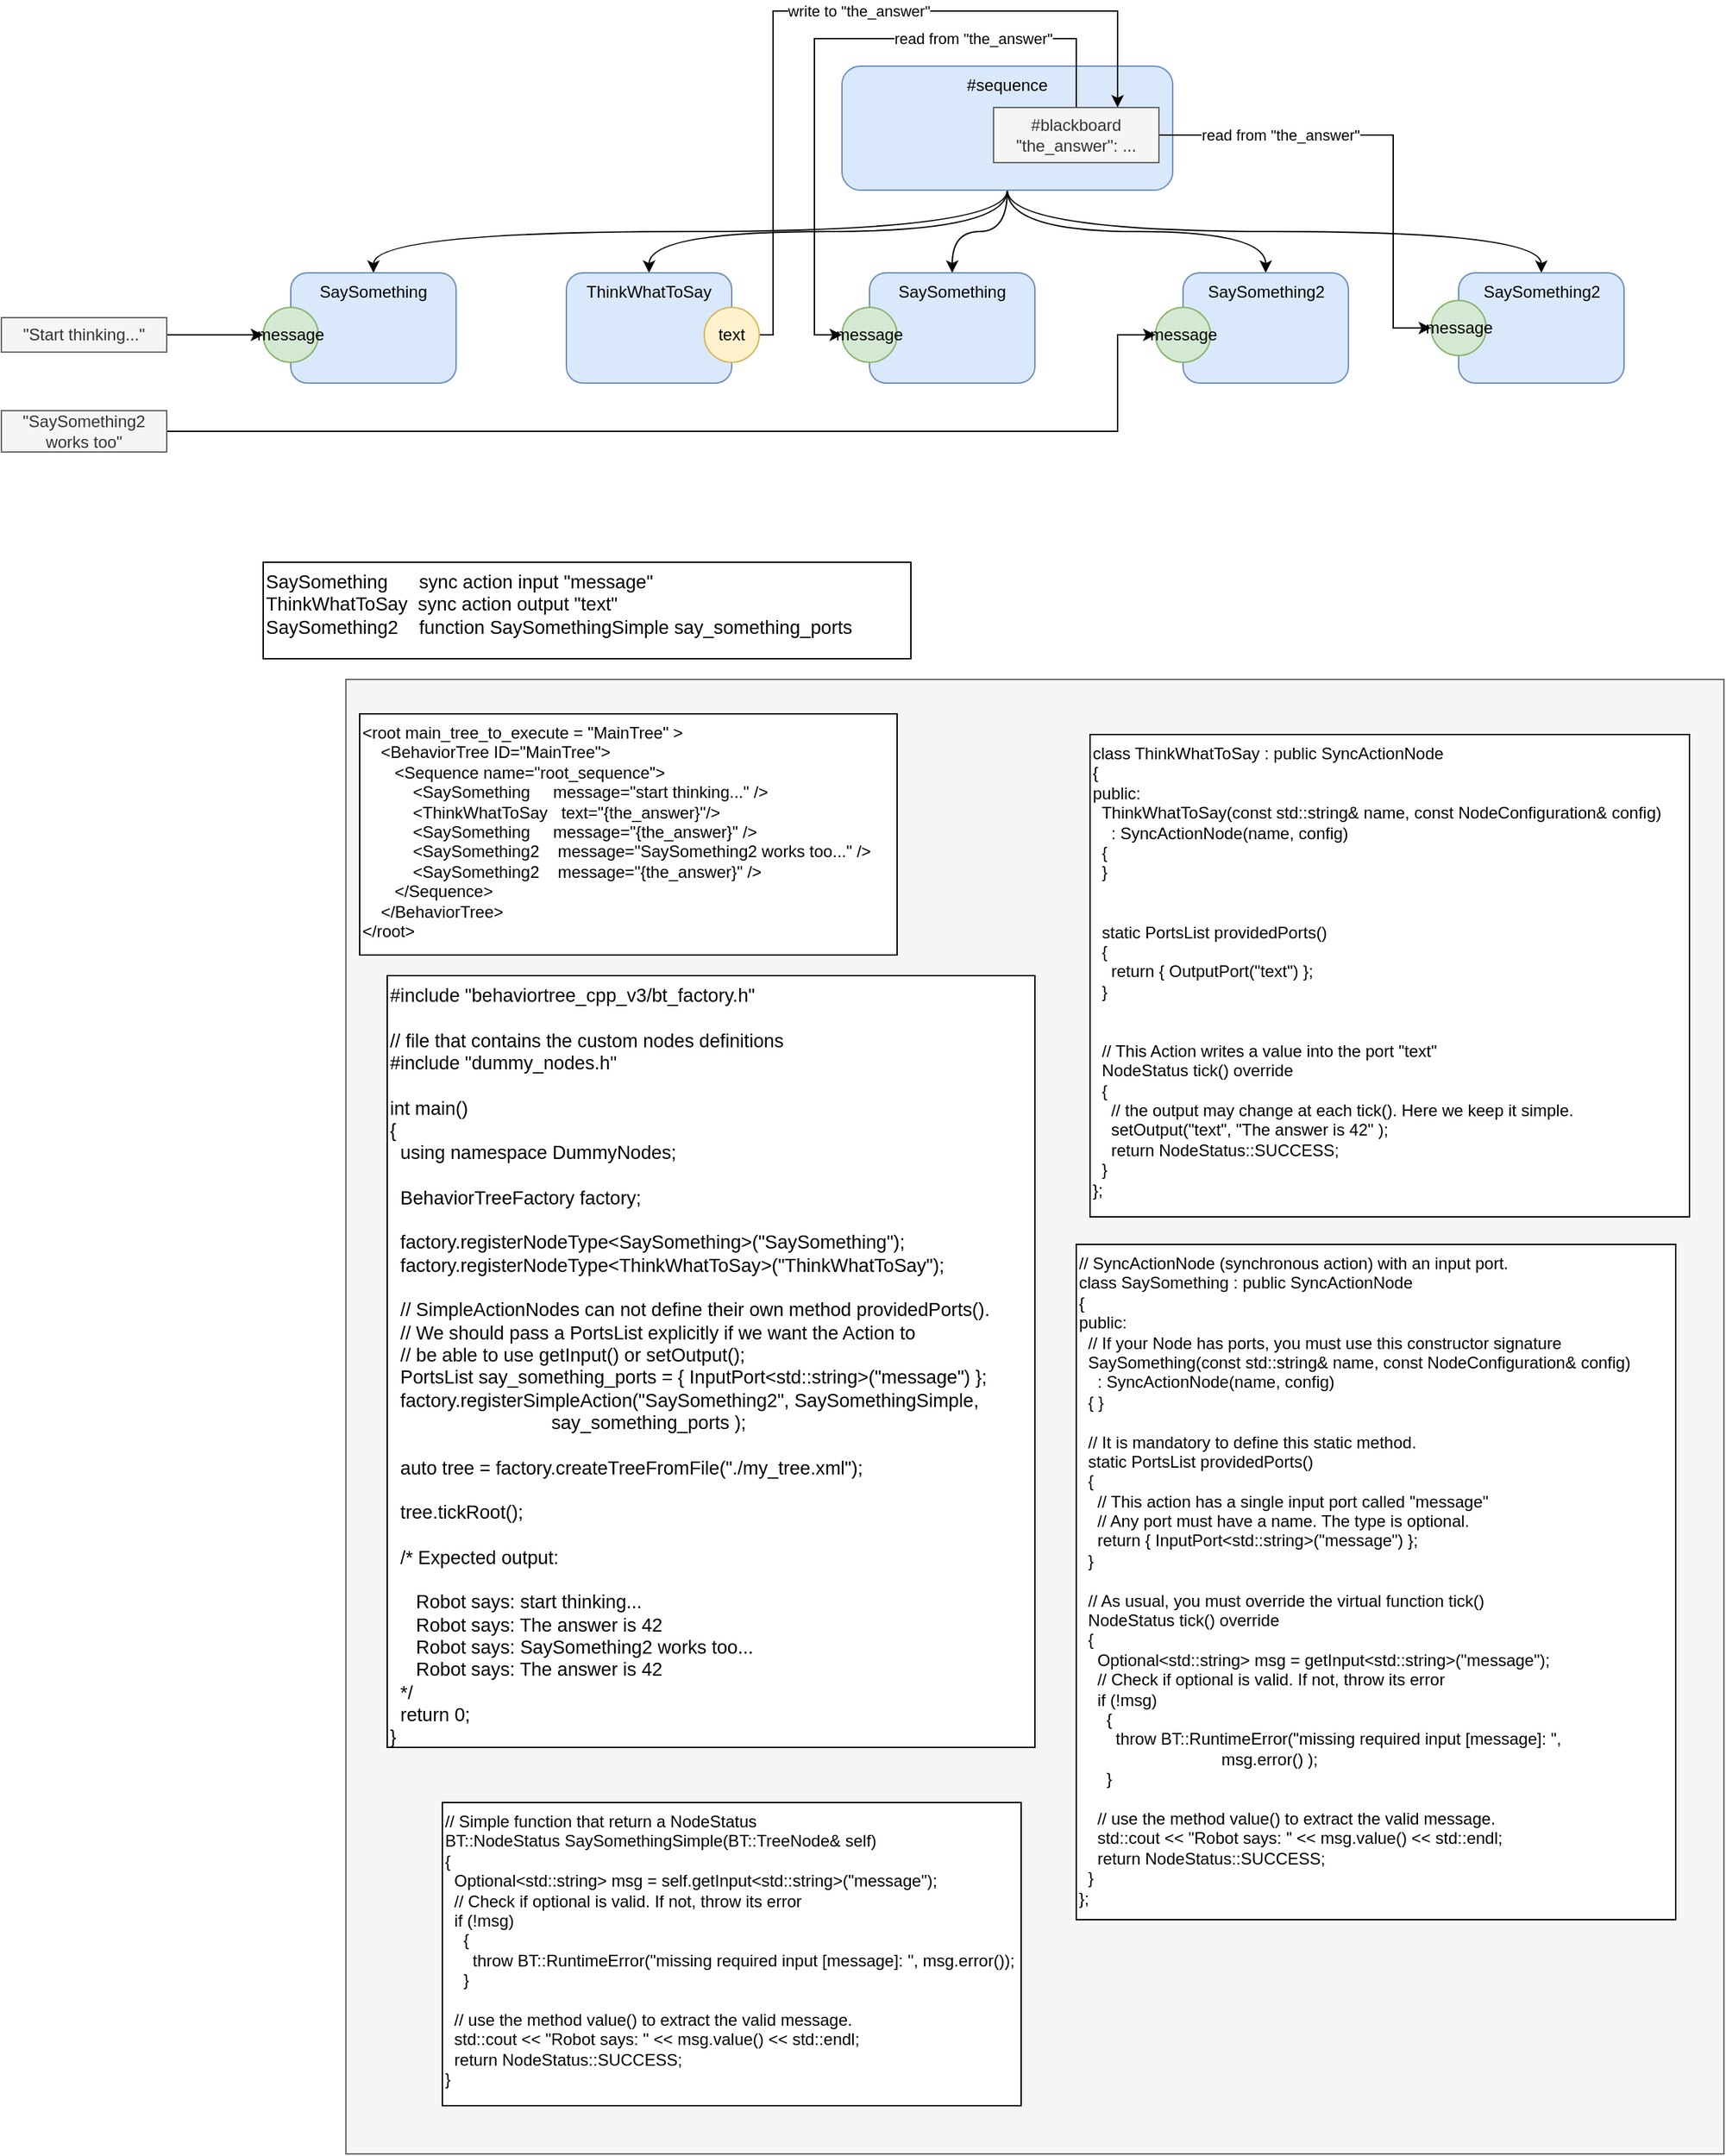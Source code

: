 <mxfile version="14.6.13" type="device"><diagram id="5yJ4Y3Bhn0no-sk8BeoL" name="Page-1"><mxGraphModel dx="2206" dy="677" grid="1" gridSize="10" guides="1" tooltips="1" connect="1" arrows="1" fold="1" page="1" pageScale="1" pageWidth="1100" pageHeight="850" math="0" shadow="0"><root><mxCell id="0"/><mxCell id="1" parent="0"/><mxCell id="xz3wh2tYDQK2MfdDYNa7-2" value="" style="rounded=0;whiteSpace=wrap;html=1;fillColor=#f5f5f5;strokeColor=#666666;fontColor=#333333;" vertex="1" parent="1"><mxGeometry x="80" y="495" width="1000" height="1070" as="geometry"/></mxCell><mxCell id="p4ApEwbx4ltH6hTdUltS-7" style="edgeStyle=orthogonalEdgeStyle;orthogonalLoop=1;jettySize=auto;html=1;exitX=0.5;exitY=1;exitDx=0;exitDy=0;verticalAlign=top;curved=1;" parent="1" source="p4ApEwbx4ltH6hTdUltS-1" target="p4ApEwbx4ltH6hTdUltS-2" edge="1"><mxGeometry relative="1" as="geometry"/></mxCell><mxCell id="p4ApEwbx4ltH6hTdUltS-8" style="edgeStyle=orthogonalEdgeStyle;orthogonalLoop=1;jettySize=auto;html=1;exitX=0.5;exitY=1;exitDx=0;exitDy=0;curved=1;verticalAlign=top;" parent="1" source="p4ApEwbx4ltH6hTdUltS-1" target="p4ApEwbx4ltH6hTdUltS-5" edge="1"><mxGeometry relative="1" as="geometry"/></mxCell><mxCell id="p4ApEwbx4ltH6hTdUltS-9" style="edgeStyle=orthogonalEdgeStyle;curved=1;orthogonalLoop=1;jettySize=auto;html=1;exitX=0.5;exitY=1;exitDx=0;exitDy=0;entryX=0.5;entryY=0;entryDx=0;entryDy=0;verticalAlign=top;" parent="1" source="p4ApEwbx4ltH6hTdUltS-1" target="p4ApEwbx4ltH6hTdUltS-6" edge="1"><mxGeometry relative="1" as="geometry"/></mxCell><mxCell id="p4ApEwbx4ltH6hTdUltS-10" style="edgeStyle=orthogonalEdgeStyle;curved=1;orthogonalLoop=1;jettySize=auto;html=1;exitX=0.5;exitY=1;exitDx=0;exitDy=0;entryX=0.5;entryY=0;entryDx=0;entryDy=0;verticalAlign=top;" parent="1" source="p4ApEwbx4ltH6hTdUltS-1" target="p4ApEwbx4ltH6hTdUltS-3" edge="1"><mxGeometry relative="1" as="geometry"/></mxCell><mxCell id="p4ApEwbx4ltH6hTdUltS-11" style="edgeStyle=orthogonalEdgeStyle;curved=1;orthogonalLoop=1;jettySize=auto;html=1;exitX=0.5;exitY=1;exitDx=0;exitDy=0;entryX=0.5;entryY=0;entryDx=0;entryDy=0;verticalAlign=top;" parent="1" source="p4ApEwbx4ltH6hTdUltS-1" target="p4ApEwbx4ltH6hTdUltS-4" edge="1"><mxGeometry relative="1" as="geometry"/></mxCell><mxCell id="p4ApEwbx4ltH6hTdUltS-1" value="#sequence" style="rounded=1;whiteSpace=wrap;html=1;verticalAlign=top;fillColor=#dae8fc;strokeColor=#6c8ebf;" parent="1" vertex="1"><mxGeometry x="440" y="50" width="240" height="90" as="geometry"/></mxCell><mxCell id="p4ApEwbx4ltH6hTdUltS-2" value="SaySomething" style="rounded=1;whiteSpace=wrap;html=1;verticalAlign=top;fillColor=#dae8fc;strokeColor=#6c8ebf;" parent="1" vertex="1"><mxGeometry x="460" y="200" width="120" height="80" as="geometry"/></mxCell><mxCell id="p4ApEwbx4ltH6hTdUltS-3" value="SaySomething2" style="rounded=1;whiteSpace=wrap;html=1;verticalAlign=top;fillColor=#dae8fc;strokeColor=#6c8ebf;" parent="1" vertex="1"><mxGeometry x="687.5" y="200" width="120" height="80" as="geometry"/></mxCell><mxCell id="p4ApEwbx4ltH6hTdUltS-4" value="SaySomething2" style="rounded=1;whiteSpace=wrap;html=1;verticalAlign=top;fillColor=#dae8fc;strokeColor=#6c8ebf;" parent="1" vertex="1"><mxGeometry x="887.5" y="200" width="120" height="80" as="geometry"/></mxCell><mxCell id="p4ApEwbx4ltH6hTdUltS-5" value="ThinkWhatToSay" style="rounded=1;whiteSpace=wrap;html=1;verticalAlign=top;fillColor=#dae8fc;strokeColor=#6c8ebf;" parent="1" vertex="1"><mxGeometry x="240" y="200" width="120" height="80" as="geometry"/></mxCell><mxCell id="p4ApEwbx4ltH6hTdUltS-6" value="SaySomething" style="rounded=1;whiteSpace=wrap;html=1;verticalAlign=top;fillColor=#dae8fc;strokeColor=#6c8ebf;" parent="1" vertex="1"><mxGeometry x="40" y="200" width="120" height="80" as="geometry"/></mxCell><mxCell id="p4ApEwbx4ltH6hTdUltS-12" value="message" style="ellipse;whiteSpace=wrap;html=1;aspect=fixed;fillColor=#d5e8d4;strokeColor=#82b366;verticalAlign=middle;" parent="1" vertex="1"><mxGeometry x="20" y="225" width="40" height="40" as="geometry"/></mxCell><mxCell id="xz3wh2tYDQK2MfdDYNa7-15" value="write to &quot;the_answer&quot;" style="edgeStyle=orthogonalEdgeStyle;rounded=0;orthogonalLoop=1;jettySize=auto;html=1;exitX=1;exitY=0.5;exitDx=0;exitDy=0;entryX=0.75;entryY=0;entryDx=0;entryDy=0;" edge="1" parent="1" source="p4ApEwbx4ltH6hTdUltS-13" target="xz3wh2tYDQK2MfdDYNa7-10"><mxGeometry x="0.086" relative="1" as="geometry"><Array as="points"><mxPoint x="390" y="245"/><mxPoint x="390" y="10"/><mxPoint x="640" y="10"/></Array><mxPoint as="offset"/></mxGeometry></mxCell><mxCell id="p4ApEwbx4ltH6hTdUltS-13" value="text" style="ellipse;whiteSpace=wrap;html=1;aspect=fixed;fillColor=#fff2cc;strokeColor=#d6b656;verticalAlign=middle;" parent="1" vertex="1"><mxGeometry x="340" y="225" width="40" height="40" as="geometry"/></mxCell><mxCell id="p4ApEwbx4ltH6hTdUltS-14" value="message" style="ellipse;whiteSpace=wrap;html=1;aspect=fixed;fillColor=#d5e8d4;strokeColor=#82b366;verticalAlign=middle;" parent="1" vertex="1"><mxGeometry x="440" y="225" width="40" height="40" as="geometry"/></mxCell><mxCell id="p4ApEwbx4ltH6hTdUltS-15" value="message" style="ellipse;whiteSpace=wrap;html=1;aspect=fixed;fillColor=#d5e8d4;strokeColor=#82b366;verticalAlign=middle;" parent="1" vertex="1"><mxGeometry x="667.5" y="225" width="40" height="40" as="geometry"/></mxCell><mxCell id="p4ApEwbx4ltH6hTdUltS-16" value="message" style="ellipse;whiteSpace=wrap;html=1;aspect=fixed;fillColor=#d5e8d4;strokeColor=#82b366;" parent="1" vertex="1"><mxGeometry x="867.5" y="220" width="40" height="40" as="geometry"/></mxCell><mxCell id="p4ApEwbx4ltH6hTdUltS-20" value="&lt;div&gt;&lt;span style=&quot;font-size: 13.6px&quot;&gt;#include &quot;behaviortree_cpp_v3/bt_factory.h&quot;&lt;/span&gt;&lt;/div&gt;&lt;div&gt;&lt;span style=&quot;font-size: 13.6px&quot;&gt;&lt;br&gt;&lt;/span&gt;&lt;/div&gt;&lt;div&gt;&lt;span style=&quot;font-size: 13.6px&quot;&gt;// file that contains the custom nodes definitions&lt;/span&gt;&lt;/div&gt;&lt;div&gt;&lt;span style=&quot;font-size: 13.6px&quot;&gt;#include &quot;dummy_nodes.h&quot;&lt;/span&gt;&lt;/div&gt;&lt;div&gt;&lt;span style=&quot;font-size: 13.6px&quot;&gt;&lt;br&gt;&lt;/span&gt;&lt;/div&gt;&lt;div&gt;&lt;span style=&quot;font-size: 13.6px&quot;&gt;int main()&lt;/span&gt;&lt;/div&gt;&lt;div&gt;&lt;span style=&quot;font-size: 13.6px&quot;&gt;{&lt;/span&gt;&lt;/div&gt;&lt;div&gt;&lt;span style=&quot;font-size: 13.6px&quot;&gt;&amp;nbsp; using namespace DummyNodes;&lt;/span&gt;&lt;/div&gt;&lt;div&gt;&lt;span style=&quot;font-size: 13.6px&quot;&gt;&lt;br&gt;&lt;/span&gt;&lt;/div&gt;&lt;div&gt;&lt;span style=&quot;font-size: 13.6px&quot;&gt;&amp;nbsp; BehaviorTreeFactory factory;&lt;/span&gt;&lt;/div&gt;&lt;div&gt;&lt;span style=&quot;font-size: 13.6px&quot;&gt;&lt;br&gt;&lt;/span&gt;&lt;/div&gt;&lt;div&gt;&lt;span style=&quot;font-size: 13.6px&quot;&gt;&amp;nbsp; factory.registerNodeType&amp;lt;SaySomething&amp;gt;(&quot;SaySomething&quot;);&lt;/span&gt;&lt;/div&gt;&lt;div&gt;&lt;span style=&quot;font-size: 13.6px&quot;&gt;&amp;nbsp; factory.registerNodeType&amp;lt;ThinkWhatToSay&amp;gt;(&quot;ThinkWhatToSay&quot;);&lt;/span&gt;&lt;/div&gt;&lt;div&gt;&lt;span style=&quot;font-size: 13.6px&quot;&gt;&lt;br&gt;&lt;/span&gt;&lt;/div&gt;&lt;div&gt;&lt;span style=&quot;font-size: 13.6px&quot;&gt;&amp;nbsp; // SimpleActionNodes can not define their own method providedPorts().&lt;/span&gt;&lt;/div&gt;&lt;div&gt;&lt;span style=&quot;font-size: 13.6px&quot;&gt;&amp;nbsp; // We should pass a PortsList explicitly if we want the Action to&lt;/span&gt;&lt;/div&gt;&lt;div&gt;&lt;span style=&quot;font-size: 13.6px&quot;&gt;&amp;nbsp; // be able to use getInput() or setOutput();&lt;/span&gt;&lt;/div&gt;&lt;div&gt;&lt;span style=&quot;font-size: 13.6px&quot;&gt;&amp;nbsp; PortsList say_something_ports = { InputPort&amp;lt;std::string&amp;gt;(&quot;message&quot;) };&lt;/span&gt;&lt;/div&gt;&lt;div&gt;&lt;span style=&quot;font-size: 13.6px&quot;&gt;&amp;nbsp; factory.registerSimpleAction(&quot;SaySomething2&quot;, SaySomethingSimple,&lt;/span&gt;&lt;/div&gt;&lt;div&gt;&lt;span style=&quot;font-size: 13.6px&quot;&gt;&amp;nbsp; &amp;nbsp; &amp;nbsp; &amp;nbsp; &amp;nbsp; &amp;nbsp; &amp;nbsp; &amp;nbsp; &amp;nbsp; &amp;nbsp; &amp;nbsp; &amp;nbsp; &amp;nbsp; &amp;nbsp; &amp;nbsp; &amp;nbsp;say_something_ports );&lt;/span&gt;&lt;/div&gt;&lt;div&gt;&lt;span style=&quot;font-size: 13.6px&quot;&gt;&lt;br&gt;&lt;/span&gt;&lt;/div&gt;&lt;div&gt;&lt;span style=&quot;font-size: 13.6px&quot;&gt;&amp;nbsp; auto tree = factory.createTreeFromFile(&quot;./my_tree.xml&quot;);&lt;/span&gt;&lt;/div&gt;&lt;div&gt;&lt;span style=&quot;font-size: 13.6px&quot;&gt;&lt;br&gt;&lt;/span&gt;&lt;/div&gt;&lt;div&gt;&lt;span style=&quot;font-size: 13.6px&quot;&gt;&amp;nbsp; tree.tickRoot();&lt;/span&gt;&lt;/div&gt;&lt;div&gt;&lt;span style=&quot;font-size: 13.6px&quot;&gt;&lt;br&gt;&lt;/span&gt;&lt;/div&gt;&lt;div&gt;&lt;span style=&quot;font-size: 13.6px&quot;&gt;&amp;nbsp; /* Expected output:&lt;/span&gt;&lt;/div&gt;&lt;div&gt;&lt;span style=&quot;font-size: 13.6px&quot;&gt;&lt;br&gt;&lt;/span&gt;&lt;/div&gt;&lt;div&gt;&lt;span style=&quot;font-size: 13.6px&quot;&gt;&amp;nbsp; &amp;nbsp; &amp;nbsp;Robot says: start thinking...&lt;/span&gt;&lt;/div&gt;&lt;div&gt;&lt;span style=&quot;font-size: 13.6px&quot;&gt;&amp;nbsp; &amp;nbsp; &amp;nbsp;Robot says: The answer is 42&lt;/span&gt;&lt;/div&gt;&lt;div&gt;&lt;span style=&quot;font-size: 13.6px&quot;&gt;&amp;nbsp; &amp;nbsp; &amp;nbsp;Robot says: SaySomething2 works too...&lt;/span&gt;&lt;/div&gt;&lt;div&gt;&lt;span style=&quot;font-size: 13.6px&quot;&gt;&amp;nbsp; &amp;nbsp; &amp;nbsp;Robot says: The answer is 42&lt;/span&gt;&lt;/div&gt;&lt;div&gt;&lt;span style=&quot;font-size: 13.6px&quot;&gt;&amp;nbsp; */&lt;/span&gt;&lt;/div&gt;&lt;div&gt;&lt;span style=&quot;font-size: 13.6px&quot;&gt;&amp;nbsp; return 0;&lt;/span&gt;&lt;/div&gt;&lt;div&gt;&lt;span style=&quot;font-size: 13.6px&quot;&gt;}&lt;/span&gt;&lt;/div&gt;&lt;div&gt;&lt;br&gt;&lt;/div&gt;" style="rounded=0;whiteSpace=wrap;html=1;align=left;verticalAlign=top;" parent="1" vertex="1"><mxGeometry x="110" y="710" width="470" height="560" as="geometry"/></mxCell><mxCell id="p4ApEwbx4ltH6hTdUltS-21" value="class ThinkWhatToSay : public SyncActionNode&#10;{&#10;public:&#10;  ThinkWhatToSay(const std::string&amp; name, const NodeConfiguration&amp; config)&#10;    : SyncActionNode(name, config)&#10;  {&#10;  }&#10;&#10;&#10;  static PortsList providedPorts()&#10;  {&#10;    return { OutputPort&lt;std::string&gt;(&quot;text&quot;) };&#10;  }&#10;&#10;&#10;  // This Action writes a value into the port &quot;text&quot;&#10;  NodeStatus tick() override&#10;  {&#10;    // the output may change at each tick(). Here we keep it simple.&#10;    setOutput(&quot;text&quot;, &quot;The answer is 42&quot; );&#10;    return NodeStatus::SUCCESS;&#10;  }&#10;};" style="rounded=0;whiteSpace=wrap;html=1;align=left;verticalAlign=top;" parent="1" vertex="1"><mxGeometry x="620" y="535" width="435" height="350" as="geometry"/></mxCell><mxCell id="p4ApEwbx4ltH6hTdUltS-22" value="&lt;div&gt;// SyncActionNode (synchronous action) with an input port.&lt;/div&gt;&lt;div&gt;class SaySomething : public SyncActionNode&lt;/div&gt;&lt;div&gt;{&lt;/div&gt;&lt;div&gt;public:&lt;/div&gt;&lt;div&gt;&amp;nbsp; // If your Node has ports, you must use this constructor signature&amp;nbsp;&lt;/div&gt;&lt;div&gt;&amp;nbsp; SaySomething(const std::string&amp;amp; name, const NodeConfiguration&amp;amp; config)&lt;/div&gt;&lt;div&gt;&amp;nbsp; &amp;nbsp; : SyncActionNode(name, config)&lt;/div&gt;&lt;div&gt;&amp;nbsp; { }&lt;/div&gt;&lt;div&gt;&lt;br&gt;&lt;/div&gt;&lt;div&gt;&amp;nbsp; // It is mandatory to define this static method.&lt;/div&gt;&lt;div&gt;&amp;nbsp; static PortsList providedPorts()&lt;/div&gt;&lt;div&gt;&amp;nbsp; {&lt;/div&gt;&lt;div&gt;&amp;nbsp; &amp;nbsp; // This action has a single input port called &quot;message&quot;&lt;/div&gt;&lt;div&gt;&amp;nbsp; &amp;nbsp; // Any port must have a name. The type is optional.&lt;/div&gt;&lt;div&gt;&amp;nbsp; &amp;nbsp; return { InputPort&amp;lt;std::string&amp;gt;(&quot;message&quot;) };&lt;/div&gt;&lt;div&gt;&amp;nbsp; }&lt;/div&gt;&lt;div&gt;&lt;br&gt;&lt;/div&gt;&lt;div&gt;&amp;nbsp; // As usual, you must override the virtual function tick()&lt;/div&gt;&lt;div&gt;&amp;nbsp; NodeStatus tick() override&lt;/div&gt;&lt;div&gt;&amp;nbsp; {&lt;/div&gt;&lt;div&gt;&amp;nbsp; &amp;nbsp; Optional&amp;lt;std::string&amp;gt; msg = getInput&amp;lt;std::string&amp;gt;(&quot;message&quot;);&lt;/div&gt;&lt;div&gt;&amp;nbsp; &amp;nbsp; // Check if optional is valid. If not, throw its error&lt;/div&gt;&lt;div&gt;&amp;nbsp; &amp;nbsp; if (!msg)&lt;/div&gt;&lt;div&gt;&amp;nbsp; &amp;nbsp; &amp;nbsp; {&lt;/div&gt;&lt;div&gt;&amp;nbsp; &amp;nbsp; &amp;nbsp; &amp;nbsp; throw BT::RuntimeError(&quot;missing required input [message]: &quot;,&amp;nbsp;&lt;/div&gt;&lt;div&gt;&amp;nbsp; &amp;nbsp; &amp;nbsp; &amp;nbsp; &amp;nbsp; &amp;nbsp; &amp;nbsp; &amp;nbsp; &amp;nbsp; &amp;nbsp; &amp;nbsp; &amp;nbsp; &amp;nbsp; &amp;nbsp; &amp;nbsp; &amp;nbsp;msg.error() );&lt;/div&gt;&lt;div&gt;&amp;nbsp; &amp;nbsp; &amp;nbsp; }&lt;/div&gt;&lt;div&gt;&lt;br&gt;&lt;/div&gt;&lt;div&gt;&amp;nbsp; &amp;nbsp; // use the method value() to extract the valid message.&lt;/div&gt;&lt;div&gt;&amp;nbsp; &amp;nbsp; std::cout &amp;lt;&amp;lt; &quot;Robot says: &quot; &amp;lt;&amp;lt; msg.value() &amp;lt;&amp;lt; std::endl;&lt;/div&gt;&lt;div&gt;&amp;nbsp; &amp;nbsp; return NodeStatus::SUCCESS;&lt;/div&gt;&lt;div&gt;&amp;nbsp; }&lt;/div&gt;&lt;div&gt;};&lt;/div&gt;&lt;div&gt;&lt;br&gt;&lt;/div&gt;" style="rounded=0;whiteSpace=wrap;html=1;align=left;verticalAlign=top;" parent="1" vertex="1"><mxGeometry x="610" y="905" width="435" height="490" as="geometry"/></mxCell><mxCell id="p4ApEwbx4ltH6hTdUltS-23" value="&lt;div&gt;&lt;div&gt;// Simple function that return a NodeStatus&lt;/div&gt;&lt;div&gt;BT::NodeStatus SaySomethingSimple(BT::TreeNode&amp;amp; self)&lt;/div&gt;&lt;div&gt;{&lt;/div&gt;&lt;div&gt;&amp;nbsp; Optional&amp;lt;std::string&amp;gt; msg = self.getInput&amp;lt;std::string&amp;gt;(&quot;message&quot;);&lt;/div&gt;&lt;div&gt;&amp;nbsp; // Check if optional is valid. If not, throw its error&lt;/div&gt;&lt;div&gt;&amp;nbsp; if (!msg)&lt;/div&gt;&lt;div&gt;&amp;nbsp; &amp;nbsp; {&lt;/div&gt;&lt;div&gt;&amp;nbsp; &amp;nbsp; &amp;nbsp; throw BT::RuntimeError(&quot;missing required input [message]: &quot;, msg.error());&lt;/div&gt;&lt;div&gt;&amp;nbsp; &amp;nbsp; }&lt;/div&gt;&lt;div&gt;&lt;br&gt;&lt;/div&gt;&lt;div&gt;&amp;nbsp; // use the method value() to extract the valid message.&lt;/div&gt;&lt;div&gt;&amp;nbsp; std::cout &amp;lt;&amp;lt; &quot;Robot says: &quot; &amp;lt;&amp;lt; msg.value() &amp;lt;&amp;lt; std::endl;&lt;/div&gt;&lt;div&gt;&amp;nbsp; return NodeStatus::SUCCESS;&lt;/div&gt;&lt;div&gt;}&lt;/div&gt;&lt;/div&gt;&lt;div&gt;&lt;br&gt;&lt;/div&gt;" style="rounded=0;whiteSpace=wrap;html=1;align=left;verticalAlign=top;" parent="1" vertex="1"><mxGeometry x="150" y="1310" width="420" height="220" as="geometry"/></mxCell><mxCell id="xz3wh2tYDQK2MfdDYNa7-1" value="&lt;div&gt;&lt;span style=&quot;font-size: 13.6px&quot;&gt;SaySomething&amp;nbsp; &amp;nbsp; &amp;nbsp; sync action input &quot;message&quot;&lt;/span&gt;&lt;/div&gt;&lt;div&gt;&lt;span style=&quot;font-size: 13.6px&quot;&gt;ThinkWhatToSay&amp;nbsp; sync action output &quot;text&quot;&lt;/span&gt;&lt;/div&gt;&lt;div&gt;&lt;span style=&quot;font-size: 13.6px&quot;&gt;SaySomething2&amp;nbsp; &amp;nbsp; function SaySomethingSimple say_something_ports&lt;/span&gt;&lt;/div&gt;" style="rounded=0;whiteSpace=wrap;html=1;align=left;verticalAlign=top;" vertex="1" parent="1"><mxGeometry x="20" y="410" width="470" height="70" as="geometry"/></mxCell><mxCell id="xz3wh2tYDQK2MfdDYNa7-4" style="edgeStyle=orthogonalEdgeStyle;curved=1;orthogonalLoop=1;jettySize=auto;html=1;exitX=1;exitY=0.5;exitDx=0;exitDy=0;entryX=0;entryY=0.5;entryDx=0;entryDy=0;" edge="1" parent="1" source="xz3wh2tYDQK2MfdDYNa7-3" target="p4ApEwbx4ltH6hTdUltS-12"><mxGeometry relative="1" as="geometry"/></mxCell><mxCell id="xz3wh2tYDQK2MfdDYNa7-3" value="&quot;Start thinking...&quot;" style="rounded=0;whiteSpace=wrap;html=1;fillColor=#f5f5f5;strokeColor=#666666;fontColor=#333333;" vertex="1" parent="1"><mxGeometry x="-170" y="232.5" width="120" height="25" as="geometry"/></mxCell><mxCell id="xz3wh2tYDQK2MfdDYNa7-6" style="edgeStyle=orthogonalEdgeStyle;orthogonalLoop=1;jettySize=auto;html=1;exitX=1;exitY=0.5;exitDx=0;exitDy=0;entryX=0;entryY=0.5;entryDx=0;entryDy=0;rounded=0;" edge="1" parent="1" source="xz3wh2tYDQK2MfdDYNa7-5" target="p4ApEwbx4ltH6hTdUltS-15"><mxGeometry relative="1" as="geometry"><Array as="points"><mxPoint x="640" y="315"/><mxPoint x="640" y="245"/></Array></mxGeometry></mxCell><mxCell id="xz3wh2tYDQK2MfdDYNa7-5" value="&quot;SaySomething2 works too&quot;" style="rounded=0;whiteSpace=wrap;html=1;fillColor=#f5f5f5;strokeColor=#666666;fontColor=#333333;" vertex="1" parent="1"><mxGeometry x="-170" y="300" width="120" height="30" as="geometry"/></mxCell><mxCell id="xz3wh2tYDQK2MfdDYNa7-9" value="&lt;div&gt;&lt;div&gt;&amp;lt;root main_tree_to_execute = &quot;MainTree&quot; &amp;gt;&lt;/div&gt;&lt;div&gt;&amp;nbsp; &amp;nbsp; &amp;lt;BehaviorTree ID=&quot;MainTree&quot;&amp;gt;&lt;/div&gt;&lt;div&gt;&amp;nbsp; &amp;nbsp; &amp;nbsp; &amp;nbsp;&amp;lt;Sequence name=&quot;root_sequence&quot;&amp;gt;&lt;/div&gt;&lt;div&gt;&amp;nbsp; &amp;nbsp; &amp;nbsp; &amp;nbsp; &amp;nbsp; &amp;nbsp;&amp;lt;SaySomething&amp;nbsp; &amp;nbsp; &amp;nbsp;message=&quot;start thinking...&quot; /&amp;gt;&lt;/div&gt;&lt;div&gt;&amp;nbsp; &amp;nbsp; &amp;nbsp; &amp;nbsp; &amp;nbsp; &amp;nbsp;&amp;lt;ThinkWhatToSay&amp;nbsp; &amp;nbsp;text=&quot;{the_answer}&quot;/&amp;gt;&lt;/div&gt;&lt;div&gt;&amp;nbsp; &amp;nbsp; &amp;nbsp; &amp;nbsp; &amp;nbsp; &amp;nbsp;&amp;lt;SaySomething&amp;nbsp; &amp;nbsp; &amp;nbsp;message=&quot;{the_answer}&quot; /&amp;gt;&lt;/div&gt;&lt;div&gt;&amp;nbsp; &amp;nbsp; &amp;nbsp; &amp;nbsp; &amp;nbsp; &amp;nbsp;&amp;lt;SaySomething2&amp;nbsp; &amp;nbsp; message=&quot;SaySomething2 works too...&quot; /&amp;gt;&lt;/div&gt;&lt;div&gt;&amp;nbsp; &amp;nbsp; &amp;nbsp; &amp;nbsp; &amp;nbsp; &amp;nbsp;&amp;lt;SaySomething2&amp;nbsp; &amp;nbsp; message=&quot;{the_answer}&quot; /&amp;gt;&lt;/div&gt;&lt;div&gt;&amp;nbsp; &amp;nbsp; &amp;nbsp; &amp;nbsp;&amp;lt;/Sequence&amp;gt;&lt;/div&gt;&lt;div&gt;&amp;nbsp; &amp;nbsp; &amp;lt;/BehaviorTree&amp;gt;&lt;/div&gt;&lt;div&gt;&amp;lt;/root&amp;gt;&lt;/div&gt;&lt;/div&gt;&lt;div&gt;&lt;br&gt;&lt;/div&gt;" style="rounded=0;whiteSpace=wrap;html=1;align=left;verticalAlign=top;" vertex="1" parent="1"><mxGeometry x="90" y="520" width="390" height="175" as="geometry"/></mxCell><mxCell id="xz3wh2tYDQK2MfdDYNa7-11" style="edgeStyle=orthogonalEdgeStyle;rounded=0;orthogonalLoop=1;jettySize=auto;html=1;exitX=1;exitY=0.5;exitDx=0;exitDy=0;entryX=0;entryY=0.5;entryDx=0;entryDy=0;" edge="1" parent="1" source="xz3wh2tYDQK2MfdDYNa7-10" target="p4ApEwbx4ltH6hTdUltS-16"><mxGeometry relative="1" as="geometry"><Array as="points"><mxPoint x="840" y="100"/><mxPoint x="840" y="240"/></Array></mxGeometry></mxCell><mxCell id="xz3wh2tYDQK2MfdDYNa7-12" value="read from &quot;the_answer&quot;" style="edgeLabel;html=1;align=center;verticalAlign=middle;resizable=0;points=[];" vertex="1" connectable="0" parent="xz3wh2tYDQK2MfdDYNa7-11"><mxGeometry x="-0.248" relative="1" as="geometry"><mxPoint x="-39" as="offset"/></mxGeometry></mxCell><mxCell id="xz3wh2tYDQK2MfdDYNa7-13" style="edgeStyle=orthogonalEdgeStyle;rounded=0;orthogonalLoop=1;jettySize=auto;html=1;exitX=0.5;exitY=0;exitDx=0;exitDy=0;entryX=0;entryY=0.5;entryDx=0;entryDy=0;" edge="1" parent="1" source="xz3wh2tYDQK2MfdDYNa7-10" target="p4ApEwbx4ltH6hTdUltS-14"><mxGeometry relative="1" as="geometry"><Array as="points"><mxPoint x="610" y="30"/><mxPoint x="420" y="30"/><mxPoint x="420" y="245"/></Array></mxGeometry></mxCell><mxCell id="xz3wh2tYDQK2MfdDYNa7-14" value="read from &quot;the_answer&quot;" style="edgeLabel;html=1;align=center;verticalAlign=middle;resizable=0;points=[];" vertex="1" connectable="0" parent="xz3wh2tYDQK2MfdDYNa7-13"><mxGeometry x="-0.138" relative="1" as="geometry"><mxPoint x="79" as="offset"/></mxGeometry></mxCell><mxCell id="xz3wh2tYDQK2MfdDYNa7-10" value="#blackboard&lt;br&gt;&quot;the_answer&quot;: ..." style="rounded=0;whiteSpace=wrap;html=1;fillColor=#f5f5f5;strokeColor=#666666;fontColor=#333333;" vertex="1" parent="1"><mxGeometry x="550" y="80" width="120" height="40" as="geometry"/></mxCell></root></mxGraphModel></diagram></mxfile>